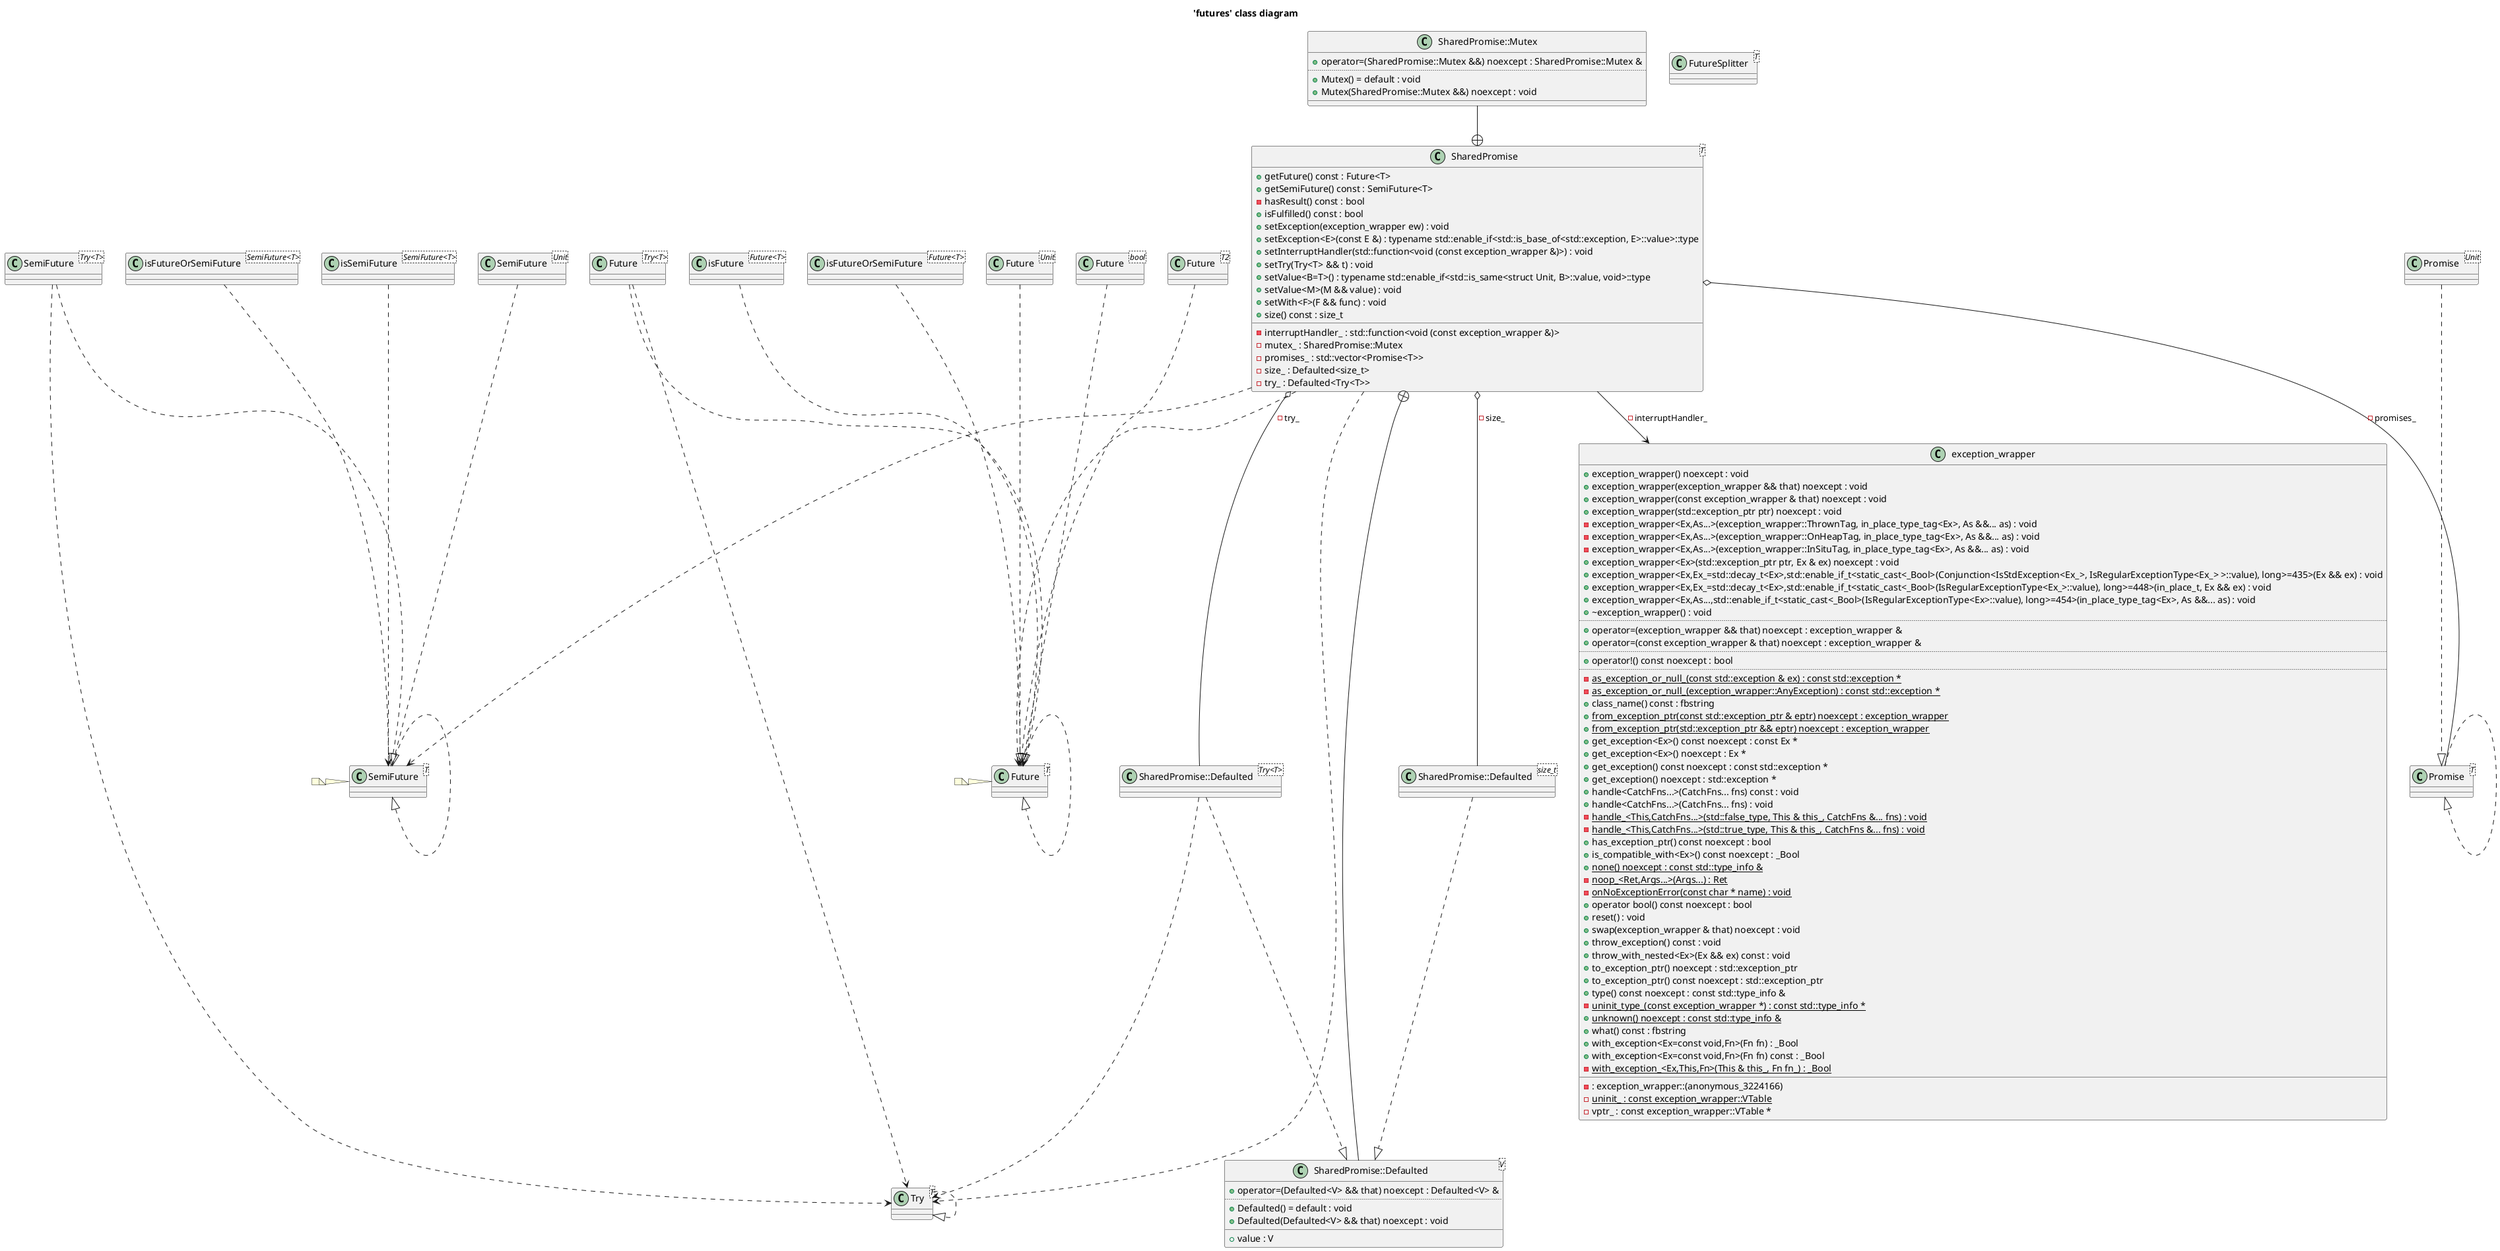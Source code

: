 @startuml
title 'futures' class diagram
class "exception_wrapper" as C_0001539432614095357204
class C_0001539432614095357204 [[https://github.com/facebook/folly/blob/c7166a677d17ff0a52cb14e02a84ad0a75821ca7/folly/ExceptionWrapper.h#L161{exception_wrapper}]] {
+exception_wrapper() noexcept : void [[[https://github.com/facebook/folly/blob/c7166a677d17ff0a52cb14e02a84ad0a75821ca7/folly/ExceptionWrapper.h#L386{exception_wrapper}]]]
+exception_wrapper(exception_wrapper && that) noexcept : void [[[https://github.com/facebook/folly/blob/c7166a677d17ff0a52cb14e02a84ad0a75821ca7/folly/ExceptionWrapper.h#L391{exception_wrapper}]]]
+exception_wrapper(const exception_wrapper & that) noexcept : void [[[https://github.com/facebook/folly/blob/c7166a677d17ff0a52cb14e02a84ad0a75821ca7/folly/ExceptionWrapper.h#L396{exception_wrapper}]]]
+exception_wrapper(std::exception_ptr ptr) noexcept : void [[[https://github.com/facebook/folly/blob/c7166a677d17ff0a52cb14e02a84ad0a75821ca7/folly/ExceptionWrapper.h#L416{exception_wrapper}]]]
-exception_wrapper<Ex,As...>(exception_wrapper::ThrownTag, in_place_type_tag<Ex>, As &&... as) : void
-exception_wrapper<Ex,As...>(exception_wrapper::OnHeapTag, in_place_type_tag<Ex>, As &&... as) : void
-exception_wrapper<Ex,As...>(exception_wrapper::InSituTag, in_place_type_tag<Ex>, As &&... as) : void
+exception_wrapper<Ex>(std::exception_ptr ptr, Ex & ex) noexcept : void
+exception_wrapper<Ex,Ex_=std::decay_t<Ex>,std::enable_if_t<static_cast<_Bool>(Conjunction<IsStdException<Ex_>, IsRegularExceptionType<Ex_> >::value), long>=435>(Ex && ex) : void
+exception_wrapper<Ex,Ex_=std::decay_t<Ex>,std::enable_if_t<static_cast<_Bool>(IsRegularExceptionType<Ex_>::value), long>=448>(in_place_t, Ex && ex) : void
+exception_wrapper<Ex,As...,std::enable_if_t<static_cast<_Bool>(IsRegularExceptionType<Ex>::value), long>=454>(in_place_type_tag<Ex>, As &&... as) : void
+~exception_wrapper() : void [[[https://github.com/facebook/folly/blob/c7166a677d17ff0a52cb14e02a84ad0a75821ca7/folly/ExceptionWrapper.h#L409{~exception_wrapper}]]]
..
+operator=(exception_wrapper && that) noexcept : exception_wrapper & [[[https://github.com/facebook/folly/blob/c7166a677d17ff0a52cb14e02a84ad0a75821ca7/folly/ExceptionWrapper.h#L402{operator=}]]]
+operator=(const exception_wrapper & that) noexcept : exception_wrapper & [[[https://github.com/facebook/folly/blob/c7166a677d17ff0a52cb14e02a84ad0a75821ca7/folly/ExceptionWrapper.h#L407{operator=}]]]
..
+operator!() const noexcept : bool [[[https://github.com/facebook/folly/blob/c7166a677d17ff0a52cb14e02a84ad0a75821ca7/folly/ExceptionWrapper.h#L464{operator!}]]]
..
{static} -as_exception_or_null_(const std::exception & ex) : const std::exception * [[[https://github.com/facebook/folly/blob/c7166a677d17ff0a52cb14e02a84ad0a75821ca7/folly/ExceptionWrapper.h#L252{as_exception_or_null_}]]]
{static} -as_exception_or_null_(exception_wrapper::AnyException) : const std::exception * [[[https://github.com/facebook/folly/blob/c7166a677d17ff0a52cb14e02a84ad0a75821ca7/folly/ExceptionWrapper.h#L253{as_exception_or_null_}]]]
+class_name() const : fbstring [[[https://github.com/facebook/folly/blob/c7166a677d17ff0a52cb14e02a84ad0a75821ca7/folly/ExceptionWrapper.h#L527{class_name}]]]
{static} +from_exception_ptr(const std::exception_ptr & eptr) noexcept : exception_wrapper [[[https://github.com/facebook/folly/blob/c7166a677d17ff0a52cb14e02a84ad0a75821ca7/folly/ExceptionWrapper.h#L379{from_exception_ptr}]]]
{static} +from_exception_ptr(std::exception_ptr && eptr) noexcept : exception_wrapper [[[https://github.com/facebook/folly/blob/c7166a677d17ff0a52cb14e02a84ad0a75821ca7/folly/ExceptionWrapper.h#L381{from_exception_ptr}]]]
+get_exception<Ex>() const noexcept : const Ex *
+get_exception<Ex>() noexcept : Ex *
+get_exception() const noexcept : const std::exception * [[[https://github.com/facebook/folly/blob/c7166a677d17ff0a52cb14e02a84ad0a75821ca7/folly/ExceptionWrapper.h#L482{get_exception}]]]
+get_exception() noexcept : std::exception * [[[https://github.com/facebook/folly/blob/c7166a677d17ff0a52cb14e02a84ad0a75821ca7/folly/ExceptionWrapper.h#L480{get_exception}]]]
+handle<CatchFns...>(CatchFns... fns) const : void
+handle<CatchFns...>(CatchFns... fns) : void
{static} -handle_<This,CatchFns...>(std::false_type, This & this_, CatchFns &... fns) : void
{static} -handle_<This,CatchFns...>(std::true_type, This & this_, CatchFns &... fns) : void
+has_exception_ptr() const noexcept : bool [[[https://github.com/facebook/folly/blob/c7166a677d17ff0a52cb14e02a84ad0a75821ca7/folly/ExceptionWrapper.h#L474{has_exception_ptr}]]]
+is_compatible_with<Ex>() const noexcept : _Bool
{static} +none() noexcept : const std::type_info & [[[https://github.com/facebook/folly/blob/c7166a677d17ff0a52cb14e02a84ad0a75821ca7/folly/ExceptionWrapper.h#L508{none}]]]
{static} -noop_<Ret,Args...>(Args...) : Ret
{static} -onNoExceptionError(const char * name) : void [[[https://github.com/facebook/folly/blob/c7166a677d17ff0a52cb14e02a84ad0a75821ca7/folly/ExceptionWrapper.h#L198{onNoExceptionError}]]]
+operator bool() const noexcept : bool [[[https://github.com/facebook/folly/blob/c7166a677d17ff0a52cb14e02a84ad0a75821ca7/folly/ExceptionWrapper.h#L461{operator bool}]]]
+reset() : void [[[https://github.com/facebook/folly/blob/c7166a677d17ff0a52cb14e02a84ad0a75821ca7/folly/ExceptionWrapper.h#L468{reset}]]]
+swap(exception_wrapper & that) noexcept : void [[[https://github.com/facebook/folly/blob/c7166a677d17ff0a52cb14e02a84ad0a75821ca7/folly/ExceptionWrapper.h#L458{swap}]]]
+throw_exception() const : void [[[https://github.com/facebook/folly/blob/c7166a677d17ff0a52cb14e02a84ad0a75821ca7/folly/ExceptionWrapper.h#L538{throw_exception}]]]
+throw_with_nested<Ex>(Ex && ex) const : void
+to_exception_ptr() noexcept : std::exception_ptr [[[https://github.com/facebook/folly/blob/c7166a677d17ff0a52cb14e02a84ad0a75821ca7/folly/ExceptionWrapper.h#L502{to_exception_ptr}]]]
+to_exception_ptr() const noexcept : std::exception_ptr [[[https://github.com/facebook/folly/blob/c7166a677d17ff0a52cb14e02a84ad0a75821ca7/folly/ExceptionWrapper.h#L504{to_exception_ptr}]]]
+type() const noexcept : const std::type_info & [[[https://github.com/facebook/folly/blob/c7166a677d17ff0a52cb14e02a84ad0a75821ca7/folly/ExceptionWrapper.h#L518{type}]]]
{static} -uninit_type_(const exception_wrapper *) : const std::type_info * [[[https://github.com/facebook/folly/blob/c7166a677d17ff0a52cb14e02a84ad0a75821ca7/folly/ExceptionWrapper.h#L203{uninit_type_}]]]
{static} +unknown() noexcept : const std::type_info & [[[https://github.com/facebook/folly/blob/c7166a677d17ff0a52cb14e02a84ad0a75821ca7/folly/ExceptionWrapper.h#L512{unknown}]]]
+what() const : fbstring [[[https://github.com/facebook/folly/blob/c7166a677d17ff0a52cb14e02a84ad0a75821ca7/folly/ExceptionWrapper.h#L522{what}]]]
+with_exception<Ex=const void,Fn>(Fn fn) : _Bool
+with_exception<Ex=const void,Fn>(Fn fn) const : _Bool
{static} -with_exception_<Ex,This,Fn>(This & this_, Fn fn_) : _Bool
__
- : exception_wrapper::(anonymous_3224166) [[[https://github.com/facebook/folly/blob/c7166a677d17ff0a52cb14e02a84ad0a75821ca7/folly/ExceptionWrapper.h#L337{}]]]
{static} -uninit_ : const exception_wrapper::VTable [[[https://github.com/facebook/folly/blob/c7166a677d17ff0a52cb14e02a84ad0a75821ca7/folly/ExceptionWrapper.h#L205{uninit_}]]]
-vptr_ : const exception_wrapper::VTable * [[[https://github.com/facebook/folly/blob/c7166a677d17ff0a52cb14e02a84ad0a75821ca7/folly/ExceptionWrapper.h#L342{vptr_}]]]
}
class "Try<T>" as C_0000135335628570802873
class C_0000135335628570802873 [[https://github.com/facebook/folly/blob/c7166a677d17ff0a52cb14e02a84ad0a75821ca7/folly/Try.h#L52{Try}]] {
__
}
class "Promise<T>" as C_0001778078938283944881
class C_0001778078938283944881 [[https://github.com/facebook/folly/blob/c7166a677d17ff0a52cb14e02a84ad0a75821ca7/folly/futures/Promise.h#L147{Promise}]] {
__
}
class "SemiFuture<T>" as C_0000156632990802225029
class C_0000156632990802225029 [[https://github.com/facebook/folly/blob/c7166a677d17ff0a52cb14e02a84ad0a75821ca7/folly/futures/Promise.h#L58{SemiFuture}]] {
__
}
class "Future<T>" as C_0000432533400863196245
class C_0000432533400863196245 [[https://github.com/facebook/folly/blob/c7166a677d17ff0a52cb14e02a84ad0a75821ca7/folly/futures/Promise.h#L60{Future}]] {
__
}
class "isSemiFuture<SemiFuture<T>>" as C_0000927697699920734713
class C_0000927697699920734713 [[https://github.com/facebook/folly/blob/c7166a677d17ff0a52cb14e02a84ad0a75821ca7/folly/futures/Future-pre.h#L35{isSemiFuture}]] {
__
}
class "isFuture<Future<T>>" as C_0000729422988404595288
class C_0000729422988404595288 [[https://github.com/facebook/folly/blob/c7166a677d17ff0a52cb14e02a84ad0a75821ca7/folly/futures/Future-pre.h#L45{isFuture}]] {
__
}
class "isFutureOrSemiFuture<Future<T>>" as C_0002251174128064838303
class C_0002251174128064838303 [[https://github.com/facebook/folly/blob/c7166a677d17ff0a52cb14e02a84ad0a75821ca7/folly/futures/Future-pre.h#L62{isFutureOrSemiFuture}]] {
__
}
class "Future<Try<T>>" as C_0001773118382379833528
class C_0001773118382379833528 [[https://github.com/facebook/folly/blob/c7166a677d17ff0a52cb14e02a84ad0a75821ca7/folly/futures/Future-pre.h#L50{Future}]] {
__
}
class "isFutureOrSemiFuture<SemiFuture<T>>" as C_0000292621078341661500
class C_0000292621078341661500 [[https://github.com/facebook/folly/blob/c7166a677d17ff0a52cb14e02a84ad0a75821ca7/folly/futures/Future-pre.h#L74{isFutureOrSemiFuture}]] {
__
}
class "SemiFuture<Try<T>>" as C_0000578240337546425866
class C_0000578240337546425866 [[https://github.com/facebook/folly/blob/c7166a677d17ff0a52cb14e02a84ad0a75821ca7/folly/futures/Future-pre.h#L50{SemiFuture}]] {
__
}
class "SemiFuture<Unit>" as C_0000630050676637484276
class C_0000630050676637484276 [[https://github.com/facebook/folly/blob/c7166a677d17ff0a52cb14e02a84ad0a75821ca7/folly/futures/Future.h#L487{SemiFuture}]] {
__
}
class "Future<Unit>" as C_0000873025366658585071
class C_0000873025366658585071 [[https://github.com/facebook/folly/blob/c7166a677d17ff0a52cb14e02a84ad0a75821ca7/folly/futures/Future.h#L1003{Future}]] {
__
}
class "Future<bool>" as C_0000219446053632489521
class C_0000219446053632489521 [[https://github.com/facebook/folly/blob/c7166a677d17ff0a52cb14e02a84ad0a75821ca7/folly/futures/Future.h#L1003{Future}]] {
__
}
class "Future<T2>" as C_0000407203995172612528
class C_0000407203995172612528 [[https://github.com/facebook/folly/blob/c7166a677d17ff0a52cb14e02a84ad0a75821ca7/folly/futures/Future.h#L1003{Future}]] {
__
}
class "SharedPromise::Defaulted<size_t>" as C_0000742750151299031844
class C_0000742750151299031844 [[https://github.com/facebook/folly/blob/c7166a677d17ff0a52cb14e02a84ad0a75821ca7/folly/futures/SharedPromise.h#L111{SharedPromise##Defaulted}]] {
__
}
class "SharedPromise::Defaulted<Try<T>>" as C_0000616814101618455991
class C_0000616814101618455991 [[https://github.com/facebook/folly/blob/c7166a677d17ff0a52cb14e02a84ad0a75821ca7/folly/futures/SharedPromise.h#L111{SharedPromise##Defaulted}]] {
__
}
class "SharedPromise<T>" as C_0000070676212088190880
class C_0000070676212088190880 [[https://github.com/facebook/folly/blob/c7166a677d17ff0a52cb14e02a84ad0a75821ca7/folly/futures/SharedPromise.h#L41{SharedPromise}]] {
+getFuture() const : Future<T> [[[https://github.com/facebook/folly/blob/c7166a677d17ff0a52cb14e02a84ad0a75821ca7/folly/futures/SharedPromise.h#L56{getFuture}]]]
+getSemiFuture() const : SemiFuture<T> [[[https://github.com/facebook/folly/blob/c7166a677d17ff0a52cb14e02a84ad0a75821ca7/folly/futures/SharedPromise.h#L47{getSemiFuture}]]]
-hasResult() const : bool [[[https://github.com/facebook/folly/blob/c7166a677d17ff0a52cb14e02a84ad0a75821ca7/folly/futures/SharedPromise.h#L126{hasResult}]]]
+isFulfilled() const : bool [[[https://github.com/facebook/folly/blob/c7166a677d17ff0a52cb14e02a84ad0a75821ca7/folly/futures/SharedPromise.h#L100{isFulfilled}]]]
+setException(exception_wrapper ew) : void [[[https://github.com/facebook/folly/blob/c7166a677d17ff0a52cb14e02a84ad0a75821ca7/folly/futures/SharedPromise.h#L62{setException}]]]
+setException<E>(const E &) : typename std::enable_if<std::is_base_of<std::exception, E>::value>::type
+setInterruptHandler(std::function<void (const exception_wrapper &)>) : void [[[https://github.com/facebook/folly/blob/c7166a677d17ff0a52cb14e02a84ad0a75821ca7/folly/futures/SharedPromise.h#L77{setInterruptHandler}]]]
+setTry(Try<T> && t) : void [[[https://github.com/facebook/folly/blob/c7166a677d17ff0a52cb14e02a84ad0a75821ca7/folly/futures/SharedPromise.h#L89{setTry}]]]
+setValue<B=T>() : typename std::enable_if<std::is_same<struct Unit, B>::value, void>::type
+setValue<M>(M && value) : void
+setWith<F>(F && func) : void
+size() const : size_t [[[https://github.com/facebook/folly/blob/c7166a677d17ff0a52cb14e02a84ad0a75821ca7/folly/futures/SharedPromise.h#L59{size}]]]
__
-interruptHandler_ : std::function<void (const exception_wrapper &)> [[[https://github.com/facebook/folly/blob/c7166a677d17ff0a52cb14e02a84ad0a75821ca7/folly/futures/SharedPromise.h#L134{interruptHandler_}]]]
-mutex_ : SharedPromise::Mutex [[[https://github.com/facebook/folly/blob/c7166a677d17ff0a52cb14e02a84ad0a75821ca7/folly/futures/SharedPromise.h#L130{mutex_}]]]
-promises_ : std::vector<Promise<T>> [[[https://github.com/facebook/folly/blob/c7166a677d17ff0a52cb14e02a84ad0a75821ca7/folly/futures/SharedPromise.h#L133{promises_}]]]
-size_ : Defaulted<size_t> [[[https://github.com/facebook/folly/blob/c7166a677d17ff0a52cb14e02a84ad0a75821ca7/folly/futures/SharedPromise.h#L131{size_}]]]
-try_ : Defaulted<Try<T>> [[[https://github.com/facebook/folly/blob/c7166a677d17ff0a52cb14e02a84ad0a75821ca7/folly/futures/SharedPromise.h#L132{try_}]]]
}
class "SharedPromise::Mutex" as C_0001000827240401510911
class C_0001000827240401510911 [[https://github.com/facebook/folly/blob/c7166a677d17ff0a52cb14e02a84ad0a75821ca7/folly/futures/SharedPromise.h#L104{SharedPromise##Mutex}]] {
+operator=(SharedPromise::Mutex &&) noexcept : SharedPromise::Mutex & [[[https://github.com/facebook/folly/blob/c7166a677d17ff0a52cb14e02a84ad0a75821ca7/folly/futures/SharedPromise.h#L107{operator=}]]]
..
+Mutex() = default : void [[[https://github.com/facebook/folly/blob/c7166a677d17ff0a52cb14e02a84ad0a75821ca7/folly/futures/SharedPromise.h#L105{Mutex}]]]
+Mutex(SharedPromise::Mutex &&) noexcept : void [[[https://github.com/facebook/folly/blob/c7166a677d17ff0a52cb14e02a84ad0a75821ca7/folly/futures/SharedPromise.h#L106{Mutex}]]]
__
}
class "SharedPromise::Defaulted<V>" as C_0000764427108203128807
class C_0000764427108203128807 [[https://github.com/facebook/folly/blob/c7166a677d17ff0a52cb14e02a84ad0a75821ca7/folly/futures/SharedPromise.h#L111{SharedPromise##Defaulted}]] {
+operator=(Defaulted<V> && that) noexcept : Defaulted<V> & [[[https://github.com/facebook/folly/blob/c7166a677d17ff0a52cb14e02a84ad0a75821ca7/folly/futures/SharedPromise.h#L120{operator=}]]]
..
+Defaulted() = default : void [[[https://github.com/facebook/folly/blob/c7166a677d17ff0a52cb14e02a84ad0a75821ca7/folly/futures/SharedPromise.h#L117{Defaulted}]]]
+Defaulted(Defaulted<V> && that) noexcept : void [[[https://github.com/facebook/folly/blob/c7166a677d17ff0a52cb14e02a84ad0a75821ca7/folly/futures/SharedPromise.h#L118{Defaulted}]]]
__
+value : V [[[https://github.com/facebook/folly/blob/c7166a677d17ff0a52cb14e02a84ad0a75821ca7/folly/futures/SharedPromise.h#L116{value}]]]
}
class "FutureSplitter<T>" as C_0000913905008779572763
class C_0000913905008779572763 [[https://github.com/facebook/folly/blob/c7166a677d17ff0a52cb14e02a84ad0a75821ca7/folly/futures/Future.h#L111{FutureSplitter}]] {
__
}
class "Promise<Unit>" as C_0000436737001401312240
class C_0000436737001401312240 [[https://github.com/facebook/folly/blob/c7166a677d17ff0a52cb14e02a84ad0a75821ca7/../../../../../../usr/include/c++/12/bits/stl_multimap.h#L99{Promise}]] {
__
}
C_0000135335628570802873 ..|> C_0000135335628570802873
C_0001778078938283944881 ..|> C_0001778078938283944881
C_0000156632990802225029 ..|> C_0000156632990802225029
C_0000432533400863196245 ..|> C_0000432533400863196245
C_0000927697699920734713 ..> C_0000156632990802225029
C_0000729422988404595288 ..> C_0000432533400863196245
C_0002251174128064838303 ..> C_0000432533400863196245
C_0001773118382379833528 ..> C_0000135335628570802873
C_0001773118382379833528 ..|> C_0000432533400863196245
C_0000292621078341661500 ..> C_0000156632990802225029
C_0000578240337546425866 ..> C_0000135335628570802873
C_0000578240337546425866 ..|> C_0000156632990802225029
C_0000630050676637484276 ..|> C_0000156632990802225029
C_0000873025366658585071 ..|> C_0000432533400863196245
C_0000219446053632489521 ..|> C_0000432533400863196245
C_0000407203995172612528 ..|> C_0000432533400863196245
C_0000742750151299031844 ..|> C_0000764427108203128807
C_0000616814101618455991 ..> C_0000135335628570802873
C_0000616814101618455991 ..|> C_0000764427108203128807
C_0000070676212088190880 ..> C_0000156632990802225029
C_0000070676212088190880 ..> C_0000432533400863196245
C_0000070676212088190880 ..> C_0000135335628570802873
C_0000070676212088190880 o-- C_0000742750151299031844 : -size_
C_0000070676212088190880 o-- C_0000616814101618455991 : -try_
C_0000070676212088190880 o-- C_0001778078938283944881 : -promises_
C_0000070676212088190880 --> C_0001539432614095357204 : -interruptHandler_
C_0001000827240401510911 --+ C_0000070676212088190880
C_0000764427108203128807 --+ C_0000070676212088190880
C_0000436737001401312240 ..|> C_0001778078938283944881
note left of C_0000156632990802225029 : 
note left of C_0000432533400863196245 : 

'Generated with clang-uml, version 0.4.0-9-gc398c6f
'LLVM version Ubuntu clang version 15.0.7
@enduml
